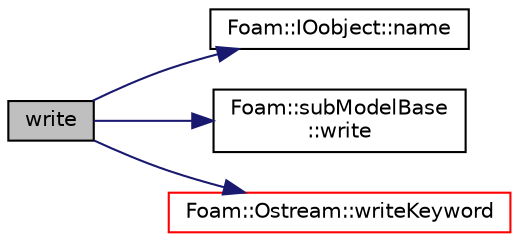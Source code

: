digraph "write"
{
  bgcolor="transparent";
  edge [fontname="Helvetica",fontsize="10",labelfontname="Helvetica",labelfontsize="10"];
  node [fontname="Helvetica",fontsize="10",shape=record];
  rankdir="LR";
  Node1 [label="write",height=0.2,width=0.4,color="black", fillcolor="grey75", style="filled", fontcolor="black"];
  Node1 -> Node2 [color="midnightblue",fontsize="10",style="solid",fontname="Helvetica"];
  Node2 [label="Foam::IOobject::name",height=0.2,width=0.4,color="black",URL="$a01181.html#a75b72488d2e82151b025744974919d5d",tooltip="Return name. "];
  Node1 -> Node3 [color="midnightblue",fontsize="10",style="solid",fontname="Helvetica"];
  Node3 [label="Foam::subModelBase\l::write",height=0.2,width=0.4,color="black",URL="$a02477.html#a4bc86b48333705e13add9de0db8eebd3",tooltip="Write. "];
  Node1 -> Node4 [color="midnightblue",fontsize="10",style="solid",fontname="Helvetica"];
  Node4 [label="Foam::Ostream::writeKeyword",height=0.2,width=0.4,color="red",URL="$a01742.html#a3c58b2bb9174ea3c4a5fa58095d1290e",tooltip="Write the keyword followed by an appropriate indentation. "];
}
